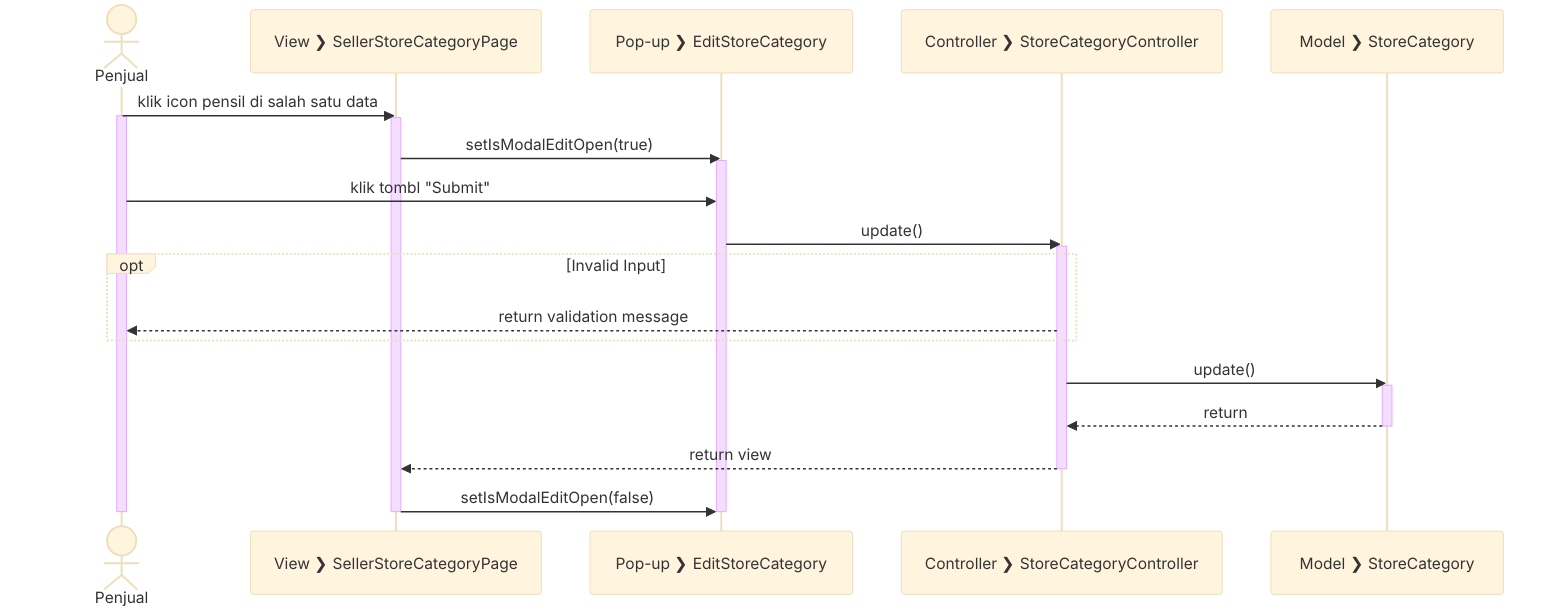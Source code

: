 %%{init: {'theme': 'base', 'themeVariables': { 'fontSize': '16px', 'fontFamily': 'Inter'}}}%%
sequenceDiagram
  actor Penjual
  participant V_SCP as View #10095; SellerStoreCategoryPage
  participant P_ESC as Pop-up #10095; EditStoreCategory
  participant C_SC as Controller #10095; StoreCategoryController
  participant M_SC as Model #10095; StoreCategory

  
  Penjual->>V_SCP: klik icon pensil di salah satu data
  
  activate Penjual

  activate V_SCP

  V_SCP->>P_ESC: setIsModalEditOpen(true)

  activate P_ESC

  Penjual->>P_ESC: klik tombl "Submit"
  P_ESC->>C_SC: update()

  activate C_SC

  opt Invalid Input
    C_SC-->>Penjual: return validation message
  end

  C_SC->>M_SC: update()
  
  activate M_SC
  
  M_SC-->>C_SC: return

  deactivate M_SC

  C_SC-->>V_SCP: return view

  deactivate C_SC
  
  V_SCP->>P_ESC: setIsModalEditOpen(false)

  deactivate P_ESC
  deactivate V_SCP

  deactivate Penjual